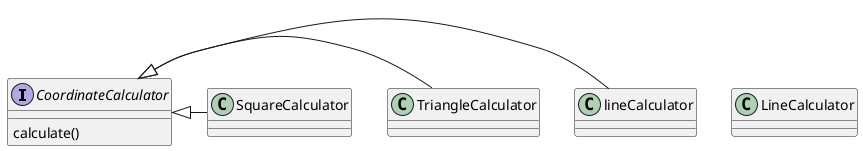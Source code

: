@startuml
'https://plantuml.com/class-diagram

interface CoordinateCalculator {
  calculate()
}

class LineCalculator
CoordinateCalculator <|- lineCalculator

class TriangleCalculator
CoordinateCalculator <|- TriangleCalculator

class SquareCalculator
CoordinateCalculator <|- SquareCalculator



@enduml